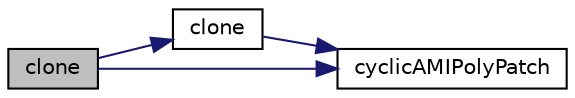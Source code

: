 digraph "clone"
{
  bgcolor="transparent";
  edge [fontname="Helvetica",fontsize="10",labelfontname="Helvetica",labelfontsize="10"];
  node [fontname="Helvetica",fontsize="10",shape=record];
  rankdir="LR";
  Node633 [label="clone",height=0.2,width=0.4,color="black", fillcolor="grey75", style="filled", fontcolor="black"];
  Node633 -> Node634 [color="midnightblue",fontsize="10",style="solid",fontname="Helvetica"];
  Node634 [label="clone",height=0.2,width=0.4,color="black",URL="$a26077.html#adbf8c0a436d777bd346c3ab2a4b087df",tooltip="Construct and return a clone, resetting the boundary mesh. "];
  Node634 -> Node635 [color="midnightblue",fontsize="10",style="solid",fontname="Helvetica"];
  Node635 [label="cyclicAMIPolyPatch",height=0.2,width=0.4,color="black",URL="$a26077.html#afffc2680783a36e5fdc71af4ef7f2305",tooltip="Construct from (base couped patch) components. "];
  Node633 -> Node635 [color="midnightblue",fontsize="10",style="solid",fontname="Helvetica"];
}
